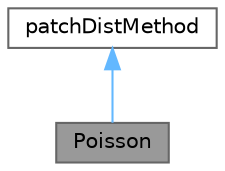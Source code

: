 digraph "Poisson"
{
 // LATEX_PDF_SIZE
  bgcolor="transparent";
  edge [fontname=Helvetica,fontsize=10,labelfontname=Helvetica,labelfontsize=10];
  node [fontname=Helvetica,fontsize=10,shape=box,height=0.2,width=0.4];
  Node1 [id="Node000001",label="Poisson",height=0.2,width=0.4,color="gray40", fillcolor="grey60", style="filled", fontcolor="black",tooltip="Calculation of approximate distance to nearest patch for all cells and boundary by solving Poisson's ..."];
  Node2 -> Node1 [id="edge1_Node000001_Node000002",dir="back",color="steelblue1",style="solid",tooltip=" "];
  Node2 [id="Node000002",label="patchDistMethod",height=0.2,width=0.4,color="gray40", fillcolor="white", style="filled",URL="$classFoam_1_1patchDistMethod.html",tooltip="Specialisation of patchDist for wall distance calculation."];
}
